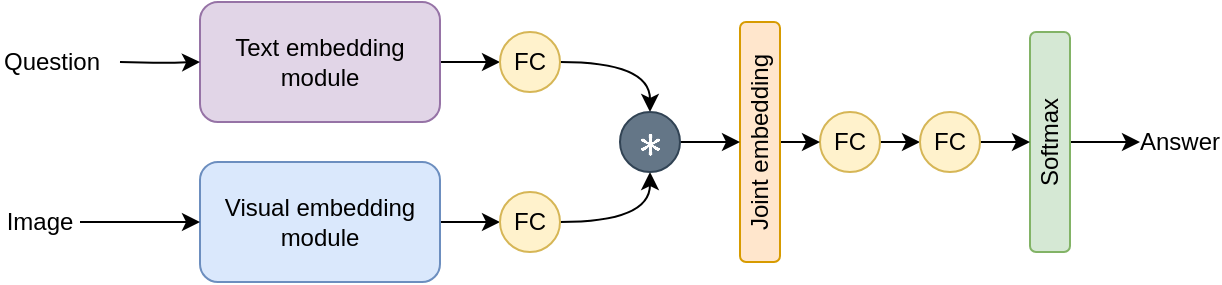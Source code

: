 <mxfile version="14.5.1" type="device"><diagram id="9kAP5huKtnCsQ3OnbAeM" name="Page-1"><mxGraphModel dx="1086" dy="806" grid="1" gridSize="10" guides="1" tooltips="1" connect="1" arrows="1" fold="1" page="1" pageScale="1" pageWidth="827" pageHeight="1169" math="1" shadow="0"><root><mxCell id="0"/><mxCell id="1" parent="0"/><mxCell id="W5_jj6rtgQuaIZ8nj5Pv-9" style="edgeStyle=orthogonalEdgeStyle;rounded=0;orthogonalLoop=1;jettySize=auto;html=1;exitX=1;exitY=0.5;exitDx=0;exitDy=0;" parent="1" source="yUHDKCxCnOhIlebyGKg2-1" target="W5_jj6rtgQuaIZ8nj5Pv-2" edge="1"><mxGeometry relative="1" as="geometry"/></mxCell><mxCell id="yUHDKCxCnOhIlebyGKg2-1" value="Visual embedding module" style="whiteSpace=wrap;html=1;fillColor=#dae8fc;strokeColor=#6c8ebf;rounded=1;" parent="1" vertex="1"><mxGeometry x="100" y="260" width="120" height="60" as="geometry"/></mxCell><mxCell id="W5_jj6rtgQuaIZ8nj5Pv-5" style="edgeStyle=orthogonalEdgeStyle;rounded=0;orthogonalLoop=1;jettySize=auto;html=1;exitX=1;exitY=0.5;exitDx=0;exitDy=0;entryX=0;entryY=0.5;entryDx=0;entryDy=0;" parent="1" source="yUHDKCxCnOhIlebyGKg2-2" target="W5_jj6rtgQuaIZ8nj5Pv-1" edge="1"><mxGeometry relative="1" as="geometry"/></mxCell><mxCell id="yUHDKCxCnOhIlebyGKg2-2" value="Text embedding module" style="whiteSpace=wrap;html=1;fillColor=#e1d5e7;strokeColor=#9673a6;rounded=1;" parent="1" vertex="1"><mxGeometry x="100" y="180" width="120" height="60" as="geometry"/></mxCell><mxCell id="yUHDKCxCnOhIlebyGKg2-12" style="edgeStyle=orthogonalEdgeStyle;orthogonalLoop=1;jettySize=auto;html=1;exitX=1;exitY=0.5;exitDx=0;exitDy=0;entryX=0;entryY=0.5;entryDx=0;entryDy=0;" parent="1" source="yUHDKCxCnOhIlebyGKg2-9" target="yUHDKCxCnOhIlebyGKg2-1" edge="1"><mxGeometry relative="1" as="geometry"/></mxCell><mxCell id="yUHDKCxCnOhIlebyGKg2-9" value="Image" style="text;html=1;strokeColor=none;fillColor=none;align=center;verticalAlign=middle;whiteSpace=wrap;rounded=1;" parent="1" vertex="1"><mxGeometry y="280" width="40" height="20" as="geometry"/></mxCell><mxCell id="yUHDKCxCnOhIlebyGKg2-11" style="edgeStyle=orthogonalEdgeStyle;orthogonalLoop=1;jettySize=auto;html=1;entryX=0;entryY=0.5;entryDx=0;entryDy=0;" parent="1" target="yUHDKCxCnOhIlebyGKg2-2" edge="1"><mxGeometry relative="1" as="geometry"><mxPoint x="60" y="210" as="sourcePoint"/></mxGeometry></mxCell><mxCell id="yUHDKCxCnOhIlebyGKg2-10" value="Question" style="text;html=1;strokeColor=none;fillColor=none;align=left;verticalAlign=middle;whiteSpace=wrap;rounded=1;" parent="1" vertex="1"><mxGeometry y="200" width="50" height="20" as="geometry"/></mxCell><mxCell id="yUHDKCxCnOhIlebyGKg2-29" style="edgeStyle=orthogonalEdgeStyle;orthogonalLoop=1;jettySize=auto;html=1;exitX=1;exitY=0.5;exitDx=0;exitDy=0;entryX=0;entryY=0.5;entryDx=0;entryDy=0;" parent="1" source="yUHDKCxCnOhIlebyGKg2-25" target="yUHDKCxCnOhIlebyGKg2-28" edge="1"><mxGeometry relative="1" as="geometry"/></mxCell><mxCell id="yUHDKCxCnOhIlebyGKg2-25" value="Softmax" style="whiteSpace=wrap;html=1;direction=south;rotation=-90;fillColor=#d5e8d4;strokeColor=#82b366;rounded=1;" parent="1" vertex="1"><mxGeometry x="470" y="240" width="110" height="20" as="geometry"/></mxCell><mxCell id="yUHDKCxCnOhIlebyGKg2-28" value="Answer" style="text;html=1;strokeColor=none;fillColor=none;align=center;verticalAlign=middle;whiteSpace=wrap;rounded=1;" parent="1" vertex="1"><mxGeometry x="570" y="240" width="40" height="20" as="geometry"/></mxCell><mxCell id="W5_jj6rtgQuaIZ8nj5Pv-11" style="edgeStyle=orthogonalEdgeStyle;orthogonalLoop=1;jettySize=auto;html=1;exitX=1;exitY=0.5;exitDx=0;exitDy=0;entryX=0.5;entryY=0;entryDx=0;entryDy=0;curved=1;" parent="1" source="W5_jj6rtgQuaIZ8nj5Pv-1" target="W5_jj6rtgQuaIZ8nj5Pv-8" edge="1"><mxGeometry relative="1" as="geometry"/></mxCell><mxCell id="W5_jj6rtgQuaIZ8nj5Pv-1" value="FC" style="ellipse;whiteSpace=wrap;html=1;aspect=fixed;fillColor=#fff2cc;strokeColor=#d6b656;rounded=1;" parent="1" vertex="1"><mxGeometry x="250" y="195" width="30" height="30" as="geometry"/></mxCell><mxCell id="W5_jj6rtgQuaIZ8nj5Pv-10" style="edgeStyle=orthogonalEdgeStyle;orthogonalLoop=1;jettySize=auto;html=1;exitX=1;exitY=0.5;exitDx=0;exitDy=0;entryX=0.5;entryY=1;entryDx=0;entryDy=0;curved=1;" parent="1" source="W5_jj6rtgQuaIZ8nj5Pv-2" target="W5_jj6rtgQuaIZ8nj5Pv-8" edge="1"><mxGeometry relative="1" as="geometry"/></mxCell><mxCell id="W5_jj6rtgQuaIZ8nj5Pv-2" value="FC" style="ellipse;whiteSpace=wrap;html=1;aspect=fixed;fillColor=#fff2cc;strokeColor=#d6b656;rounded=1;" parent="1" vertex="1"><mxGeometry x="250" y="275" width="30" height="30" as="geometry"/></mxCell><mxCell id="RcoJtglUYRTmJ2m8BhQ9-2" style="edgeStyle=orthogonalEdgeStyle;rounded=0;orthogonalLoop=1;jettySize=auto;html=1;exitX=1;exitY=0.5;exitDx=0;exitDy=0;entryX=0;entryY=0.5;entryDx=0;entryDy=0;" edge="1" parent="1" source="W5_jj6rtgQuaIZ8nj5Pv-3" target="RcoJtglUYRTmJ2m8BhQ9-1"><mxGeometry relative="1" as="geometry"/></mxCell><mxCell id="W5_jj6rtgQuaIZ8nj5Pv-3" value="FC" style="ellipse;whiteSpace=wrap;html=1;aspect=fixed;fillColor=#fff2cc;strokeColor=#d6b656;rounded=1;" parent="1" vertex="1"><mxGeometry x="410" y="235" width="30" height="30" as="geometry"/></mxCell><mxCell id="W5_jj6rtgQuaIZ8nj5Pv-13" style="edgeStyle=orthogonalEdgeStyle;rounded=0;orthogonalLoop=1;jettySize=auto;html=1;exitX=0.5;exitY=1;exitDx=0;exitDy=0;entryX=0;entryY=0.5;entryDx=0;entryDy=0;" parent="1" source="W5_jj6rtgQuaIZ8nj5Pv-4" target="W5_jj6rtgQuaIZ8nj5Pv-3" edge="1"><mxGeometry relative="1" as="geometry"/></mxCell><mxCell id="W5_jj6rtgQuaIZ8nj5Pv-4" value="Joint embedding" style="whiteSpace=wrap;html=1;fontSize=12;align=center;rotation=-90;fillColor=#ffe6cc;strokeColor=#d79b00;rounded=1;" parent="1" vertex="1"><mxGeometry x="320" y="240" width="120" height="20" as="geometry"/></mxCell><mxCell id="W5_jj6rtgQuaIZ8nj5Pv-12" style="edgeStyle=orthogonalEdgeStyle;rounded=0;orthogonalLoop=1;jettySize=auto;html=1;exitX=1;exitY=0.5;exitDx=0;exitDy=0;entryX=0.5;entryY=0;entryDx=0;entryDy=0;" parent="1" source="W5_jj6rtgQuaIZ8nj5Pv-8" target="W5_jj6rtgQuaIZ8nj5Pv-4" edge="1"><mxGeometry relative="1" as="geometry"/></mxCell><mxCell id="W5_jj6rtgQuaIZ8nj5Pv-8" value="$$*$$" style="ellipse;whiteSpace=wrap;html=1;aspect=fixed;fillColor=#647687;strokeColor=#314354;fontColor=#ffffff;fontSize=21;" parent="1" vertex="1"><mxGeometry x="310" y="235" width="30" height="30" as="geometry"/></mxCell><mxCell id="RcoJtglUYRTmJ2m8BhQ9-3" style="edgeStyle=orthogonalEdgeStyle;rounded=0;orthogonalLoop=1;jettySize=auto;html=1;exitX=1;exitY=0.5;exitDx=0;exitDy=0;entryX=0;entryY=0.5;entryDx=0;entryDy=0;" edge="1" parent="1" source="RcoJtglUYRTmJ2m8BhQ9-1" target="yUHDKCxCnOhIlebyGKg2-25"><mxGeometry relative="1" as="geometry"/></mxCell><mxCell id="RcoJtglUYRTmJ2m8BhQ9-1" value="FC" style="ellipse;whiteSpace=wrap;html=1;aspect=fixed;fillColor=#fff2cc;strokeColor=#d6b656;rounded=1;" vertex="1" parent="1"><mxGeometry x="460" y="235" width="30" height="30" as="geometry"/></mxCell></root></mxGraphModel></diagram></mxfile>